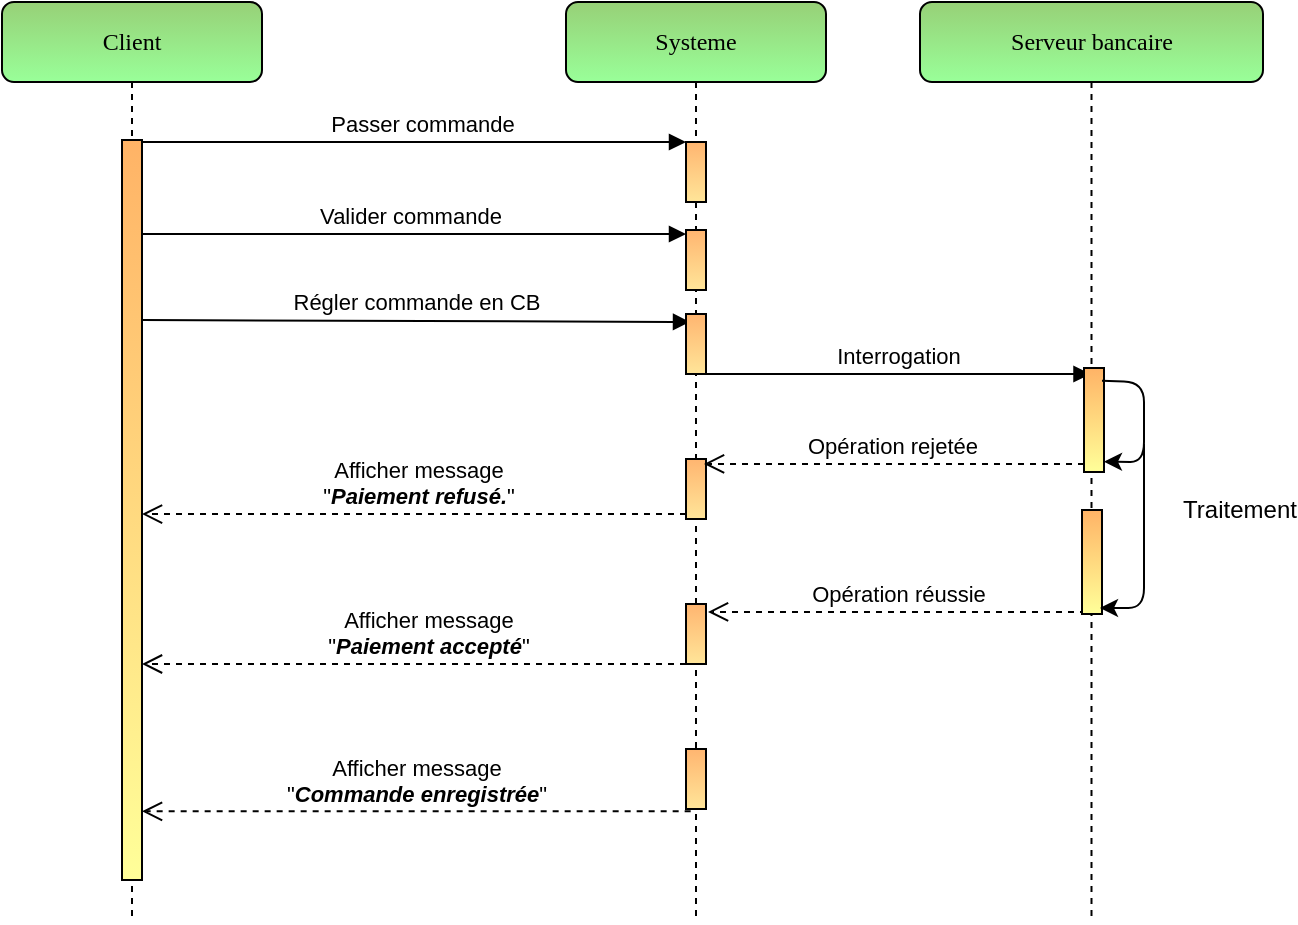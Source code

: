 <mxfile version="12.1.3" type="device" pages="1"><diagram id="ZZTFqYCtKE7XQIX8N3o1" name="Page-1"><mxGraphModel dx="1934" dy="788" grid="0" gridSize="10" guides="1" tooltips="1" connect="1" arrows="1" fold="1" page="0" pageScale="1" pageWidth="827" pageHeight="1169" math="0" shadow="0"><root><mxCell id="0"/><mxCell id="1" parent="0"/><mxCell id="EGkd4OFjQfySRVvW251F-66" value="&lt;div&gt;Afficher message&lt;/div&gt;&lt;div&gt;&quot;&lt;i&gt;&lt;b&gt;Paiement accepté&lt;/b&gt;&lt;/i&gt;&quot;&lt;/div&gt;" style="html=1;verticalAlign=bottom;endArrow=open;dashed=1;endSize=8;exitX=0.6;exitY=1;exitDx=0;exitDy=0;exitPerimeter=0;labelBackgroundColor=none;" parent="1" source="EGkd4OFjQfySRVvW251F-65" target="EGkd4OFjQfySRVvW251F-41" edge="1"><mxGeometry x="-0.03" relative="1" as="geometry"><mxPoint x="259" y="410" as="sourcePoint"/><mxPoint x="-22" y="454" as="targetPoint"/><mxPoint as="offset"/></mxGeometry></mxCell><mxCell id="EGkd4OFjQfySRVvW251F-82" value="&lt;div&gt;Afficher message&lt;/div&gt;&lt;div&gt;&quot;&lt;i&gt;&lt;b&gt;Commande enregistrée&lt;/b&gt;&lt;/i&gt;&quot;&lt;/div&gt;" style="html=1;verticalAlign=bottom;endArrow=open;dashed=1;endSize=8;exitX=0.233;exitY=1.039;exitDx=0;exitDy=0;exitPerimeter=0;labelBackgroundColor=none;" parent="1" source="EGkd4OFjQfySRVvW251F-71" target="EGkd4OFjQfySRVvW251F-41" edge="1"><mxGeometry relative="1" as="geometry"><mxPoint x="269" y="553.992" as="sourcePoint"/><mxPoint x="-34" y="484" as="targetPoint"/></mxGeometry></mxCell><mxCell id="EGkd4OFjQfySRVvW251F-64" value="Opération réussie" style="html=1;verticalAlign=bottom;endArrow=open;dashed=1;endSize=8;entryX=1.1;entryY=0.133;entryDx=0;entryDy=0;entryPerimeter=0;exitX=0.2;exitY=0.981;exitDx=0;exitDy=0;exitPerimeter=0;labelBackgroundColor=none;" parent="1" source="EGkd4OFjQfySRVvW251F-59" target="EGkd4OFjQfySRVvW251F-65" edge="1"><mxGeometry relative="1" as="geometry"><mxPoint x="471" y="376" as="sourcePoint"/><mxPoint x="275" y="410" as="targetPoint"/></mxGeometry></mxCell><mxCell id="EGkd4OFjQfySRVvW251F-21" value="Interrogation" style="html=1;verticalAlign=bottom;startArrow=none;endArrow=block;startSize=8;startFill=0;exitX=0.9;exitY=1;exitDx=0;exitDy=0;exitPerimeter=0;labelBackgroundColor=none;" parent="1" source="EGkd4OFjQfySRVvW251F-22" target="EGkd4OFjQfySRVvW251F-36" edge="1"><mxGeometry relative="1" as="geometry"><mxPoint x="12" y="896" as="sourcePoint"/><mxPoint x="471" y="265" as="targetPoint"/></mxGeometry></mxCell><mxCell id="EGkd4OFjQfySRVvW251F-23" value="Régler commande en CB" style="html=1;verticalAlign=bottom;startArrow=none;endArrow=block;startSize=8;startFill=0;labelBackgroundColor=none;entryX=0.2;entryY=0.133;entryDx=0;entryDy=0;entryPerimeter=0;" parent="1" target="EGkd4OFjQfySRVvW251F-22" edge="1"><mxGeometry relative="1" as="geometry"><mxPoint x="-35" y="238" as="sourcePoint"/><mxPoint x="210" y="259" as="targetPoint"/></mxGeometry></mxCell><mxCell id="EGkd4OFjQfySRVvW251F-27" value="Passer commande" style="html=1;verticalAlign=bottom;startArrow=none;endArrow=block;startSize=8;entryX=0;entryY=0;entryDx=0;entryDy=0;entryPerimeter=0;startFill=0;labelBackgroundColor=none;" parent="1" source="EGkd4OFjQfySRVvW251F-40" target="EGkd4OFjQfySRVvW251F-26" edge="1"><mxGeometry x="0.045" relative="1" as="geometry"><mxPoint x="-22" y="149" as="sourcePoint"/><mxPoint as="offset"/></mxGeometry></mxCell><mxCell id="EGkd4OFjQfySRVvW251F-30" value="&lt;div&gt;Afficher message&lt;/div&gt;&lt;div&gt;&quot;&lt;i&gt;&lt;b&gt;Paiement refusé.&lt;/b&gt;&lt;/i&gt;&quot;&lt;/div&gt;" style="html=1;verticalAlign=bottom;endArrow=open;dashed=1;endSize=8;exitX=0;exitY=0.917;exitDx=0;exitDy=0;exitPerimeter=0;labelBackgroundColor=none;" parent="1" source="EGkd4OFjQfySRVvW251F-52" target="EGkd4OFjQfySRVvW251F-41" edge="1"><mxGeometry x="-0.01" relative="1" as="geometry"><mxPoint x="52" y="997" as="sourcePoint"/><mxPoint x="15" y="348" as="targetPoint"/><mxPoint as="offset"/></mxGeometry></mxCell><mxCell id="EGkd4OFjQfySRVvW251F-34" value="Systeme" style="shape=umlLifeline;perimeter=lifelinePerimeter;whiteSpace=wrap;html=1;container=1;collapsible=0;recursiveResize=0;outlineConnect=0;rounded=1;shadow=0;comic=0;labelBackgroundColor=none;strokeColor=#000000;strokeWidth=1;fillColor=#97D077;fontFamily=Verdana;fontSize=12;align=center;gradientColor=#99FF99;glass=0;" parent="1" vertex="1"><mxGeometry x="177" y="79" width="130" height="460" as="geometry"/></mxCell><mxCell id="EGkd4OFjQfySRVvW251F-26" value="" style="html=1;points=[];perimeter=orthogonalPerimeter;fillColor=#FFB570;gradientColor=#FFE599;labelBackgroundColor=none;" parent="EGkd4OFjQfySRVvW251F-34" vertex="1"><mxGeometry x="60" y="70" width="10" height="30" as="geometry"/></mxCell><mxCell id="EGkd4OFjQfySRVvW251F-24" value="" style="html=1;points=[];perimeter=orthogonalPerimeter;fillColor=#FFB570;gradientColor=#FFE599;labelBackgroundColor=none;" parent="EGkd4OFjQfySRVvW251F-34" vertex="1"><mxGeometry x="60" y="114" width="10" height="30" as="geometry"/></mxCell><mxCell id="EGkd4OFjQfySRVvW251F-22" value="" style="html=1;points=[];perimeter=orthogonalPerimeter;fillColor=#FFB570;gradientColor=#FFE599;labelBackgroundColor=none;" parent="EGkd4OFjQfySRVvW251F-34" vertex="1"><mxGeometry x="60" y="156" width="10" height="30" as="geometry"/></mxCell><mxCell id="EGkd4OFjQfySRVvW251F-52" value="" style="html=1;points=[];perimeter=orthogonalPerimeter;fillColor=#FFB570;gradientColor=#FFE599;labelBackgroundColor=none;" parent="EGkd4OFjQfySRVvW251F-34" vertex="1"><mxGeometry x="60" y="228.5" width="10" height="30" as="geometry"/></mxCell><mxCell id="EGkd4OFjQfySRVvW251F-65" value="" style="html=1;points=[];perimeter=orthogonalPerimeter;fillColor=#FFB570;gradientColor=#FFE599;labelBackgroundColor=none;" parent="EGkd4OFjQfySRVvW251F-34" vertex="1"><mxGeometry x="60" y="301" width="10" height="30" as="geometry"/></mxCell><mxCell id="EGkd4OFjQfySRVvW251F-71" value="" style="html=1;points=[];perimeter=orthogonalPerimeter;fillColor=#FFB570;gradientColor=#FFE599;labelBackgroundColor=none;" parent="EGkd4OFjQfySRVvW251F-34" vertex="1"><mxGeometry x="60" y="373.5" width="10" height="30" as="geometry"/></mxCell><mxCell id="EGkd4OFjQfySRVvW251F-36" value="Serveur bancaire" style="shape=umlLifeline;perimeter=lifelinePerimeter;whiteSpace=wrap;html=1;container=1;collapsible=0;recursiveResize=0;outlineConnect=0;rounded=1;shadow=0;comic=0;labelBackgroundColor=none;strokeColor=#000000;strokeWidth=1;fillColor=#97D077;fontFamily=Verdana;fontSize=12;align=center;gradientColor=#99FF99;glass=0;" parent="1" vertex="1"><mxGeometry x="354" y="79" width="171.5" height="460" as="geometry"/></mxCell><mxCell id="EGkd4OFjQfySRVvW251F-57" value="" style="html=1;points=[];perimeter=orthogonalPerimeter;gradientColor=#FFFF99;fillColor=#FFB366;labelBackgroundColor=none;" parent="EGkd4OFjQfySRVvW251F-36" vertex="1"><mxGeometry x="82" y="183" width="10" height="52" as="geometry"/></mxCell><mxCell id="EGkd4OFjQfySRVvW251F-58" value="" style="endArrow=classic;html=1;exitX=0.9;exitY=0.123;exitDx=0;exitDy=0;exitPerimeter=0;entryX=1;entryY=0.901;entryDx=0;entryDy=0;entryPerimeter=0;labelBackgroundColor=none;" parent="EGkd4OFjQfySRVvW251F-36" source="EGkd4OFjQfySRVvW251F-57" target="EGkd4OFjQfySRVvW251F-57" edge="1"><mxGeometry width="50" height="50" relative="1" as="geometry"><mxPoint x="-821.5" y="627" as="sourcePoint"/><mxPoint x="-312.5" y="215.51" as="targetPoint"/><Array as="points"><mxPoint x="112" y="190"/><mxPoint x="112" y="230"/></Array></mxGeometry></mxCell><mxCell id="EGkd4OFjQfySRVvW251F-59" value="" style="html=1;points=[];perimeter=orthogonalPerimeter;rounded=0;shadow=0;comic=0;labelBackgroundColor=none;strokeColor=#000000;strokeWidth=1;fillColor=#FFB366;fontFamily=Verdana;fontSize=12;fontColor=#000000;align=center;gradientColor=#FFFF99;" parent="EGkd4OFjQfySRVvW251F-36" vertex="1"><mxGeometry x="81" y="254" width="10" height="52" as="geometry"/></mxCell><mxCell id="EGkd4OFjQfySRVvW251F-60" value="Traitement" style="text;html=1;strokeColor=none;fillColor=none;align=center;verticalAlign=middle;whiteSpace=wrap;rounded=0;shadow=0;glass=0;labelBackgroundColor=none;" parent="EGkd4OFjQfySRVvW251F-36" vertex="1"><mxGeometry x="139.5" y="244" width="40" height="20" as="geometry"/></mxCell><mxCell id="EGkd4OFjQfySRVvW251F-61" value="" style="endArrow=classic;html=1;entryX=0.9;entryY=0.942;entryDx=0;entryDy=0;entryPerimeter=0;labelBackgroundColor=none;" parent="EGkd4OFjQfySRVvW251F-36" target="EGkd4OFjQfySRVvW251F-59" edge="1"><mxGeometry width="50" height="50" relative="1" as="geometry"><mxPoint x="112" y="221" as="sourcePoint"/><mxPoint x="-408.5" y="656" as="targetPoint"/><Array as="points"><mxPoint x="112" y="303"/></Array></mxGeometry></mxCell><mxCell id="EGkd4OFjQfySRVvW251F-40" value="Client" style="shape=umlLifeline;perimeter=lifelinePerimeter;whiteSpace=wrap;html=1;container=1;collapsible=0;recursiveResize=0;outlineConnect=0;rounded=1;shadow=0;comic=0;labelBackgroundColor=none;strokeColor=#000000;strokeWidth=1;fillColor=#97D077;fontFamily=Verdana;fontSize=12;align=center;gradientColor=#99FF99;glass=0;" parent="1" vertex="1"><mxGeometry x="-105" y="79" width="130" height="460" as="geometry"/></mxCell><mxCell id="EGkd4OFjQfySRVvW251F-25" value="Valider commande" style="html=1;verticalAlign=bottom;startArrow=oval;endArrow=block;startSize=8;labelBackgroundColor=none;" parent="EGkd4OFjQfySRVvW251F-40" target="EGkd4OFjQfySRVvW251F-24" edge="1"><mxGeometry relative="1" as="geometry"><mxPoint x="65" y="116" as="sourcePoint"/><mxPoint x="351" y="116" as="targetPoint"/></mxGeometry></mxCell><mxCell id="EGkd4OFjQfySRVvW251F-41" value="" style="html=1;points=[];perimeter=orthogonalPerimeter;rounded=0;shadow=0;comic=0;labelBackgroundColor=none;strokeColor=#000000;strokeWidth=1;fillColor=#FFB366;fontFamily=Verdana;fontSize=12;fontColor=#000000;align=center;gradientColor=#FFFF99;rotation=0;" parent="EGkd4OFjQfySRVvW251F-40" vertex="1"><mxGeometry x="60" y="69" width="10" height="370" as="geometry"/></mxCell><mxCell id="EGkd4OFjQfySRVvW251F-44" value="Opération rejetée" style="html=1;verticalAlign=bottom;endArrow=open;dashed=1;endSize=8;labelBackgroundColor=none;entryX=0.9;entryY=0.083;entryDx=0;entryDy=0;entryPerimeter=0;" parent="1" source="EGkd4OFjQfySRVvW251F-57" target="EGkd4OFjQfySRVvW251F-52" edge="1"><mxGeometry x="0.011" relative="1" as="geometry"><mxPoint x="289" y="310" as="targetPoint"/><mxPoint x="413" y="310" as="sourcePoint"/><mxPoint as="offset"/></mxGeometry></mxCell></root></mxGraphModel></diagram></mxfile>